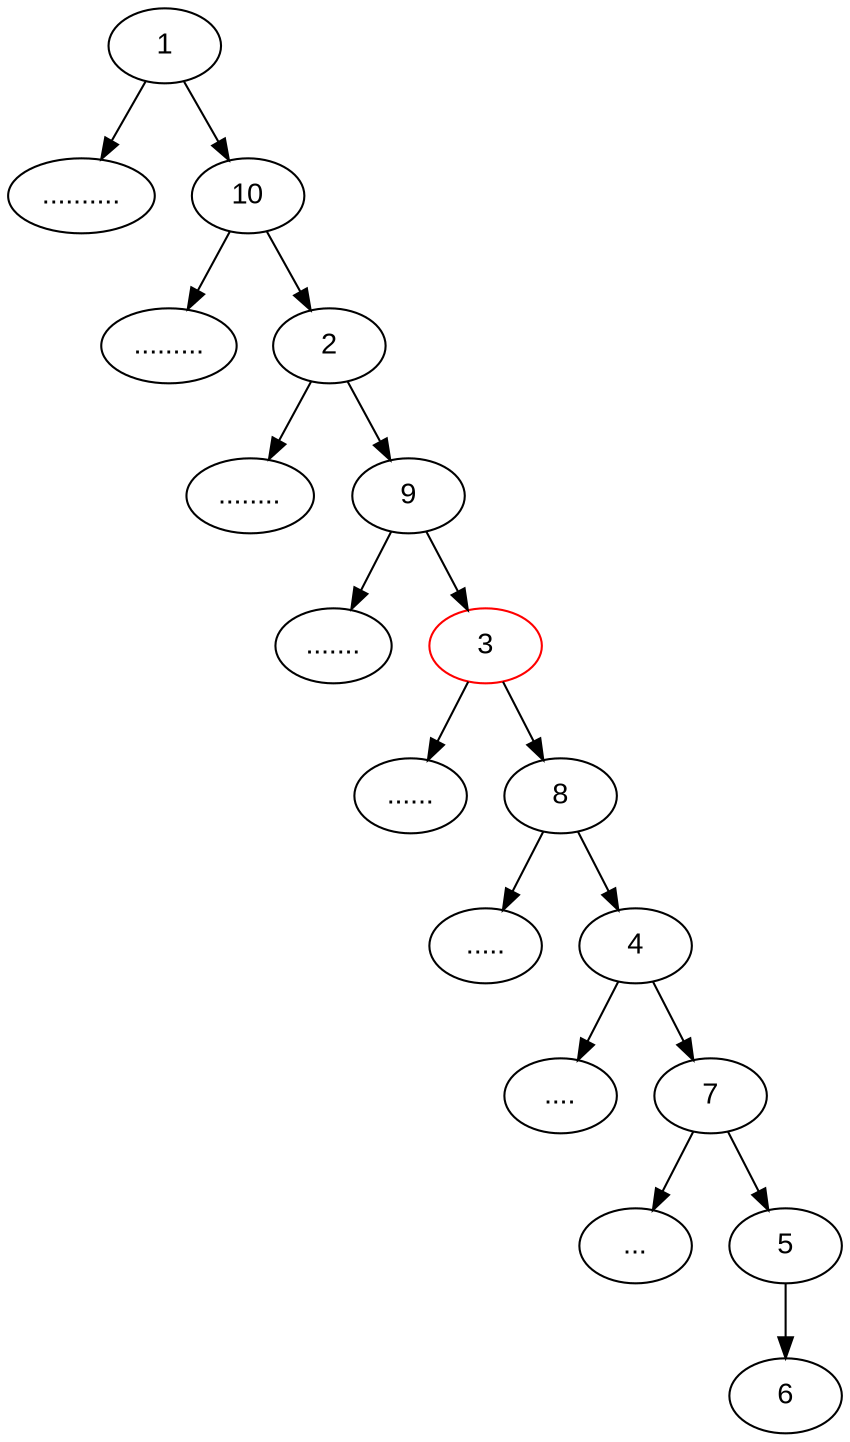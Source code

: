 digraph MinMaxHeap {
    node [fontname="Arial"];


    1 -> ".........."
    1 -> 10 
    

    10 -> "........."
    10 -> 2

    2 -> "........"
    2 -> 9
    
    9 -> "......."
    3 [color="red"]
    9 -> 3 
    
    3 -> "......"
    3 -> 8 
    
    8 -> "....."
    8 -> 4
    
    4 -> "...."
    4 -> 7

    7 -> "..."
    7 -> 5

    5 -> 6
}